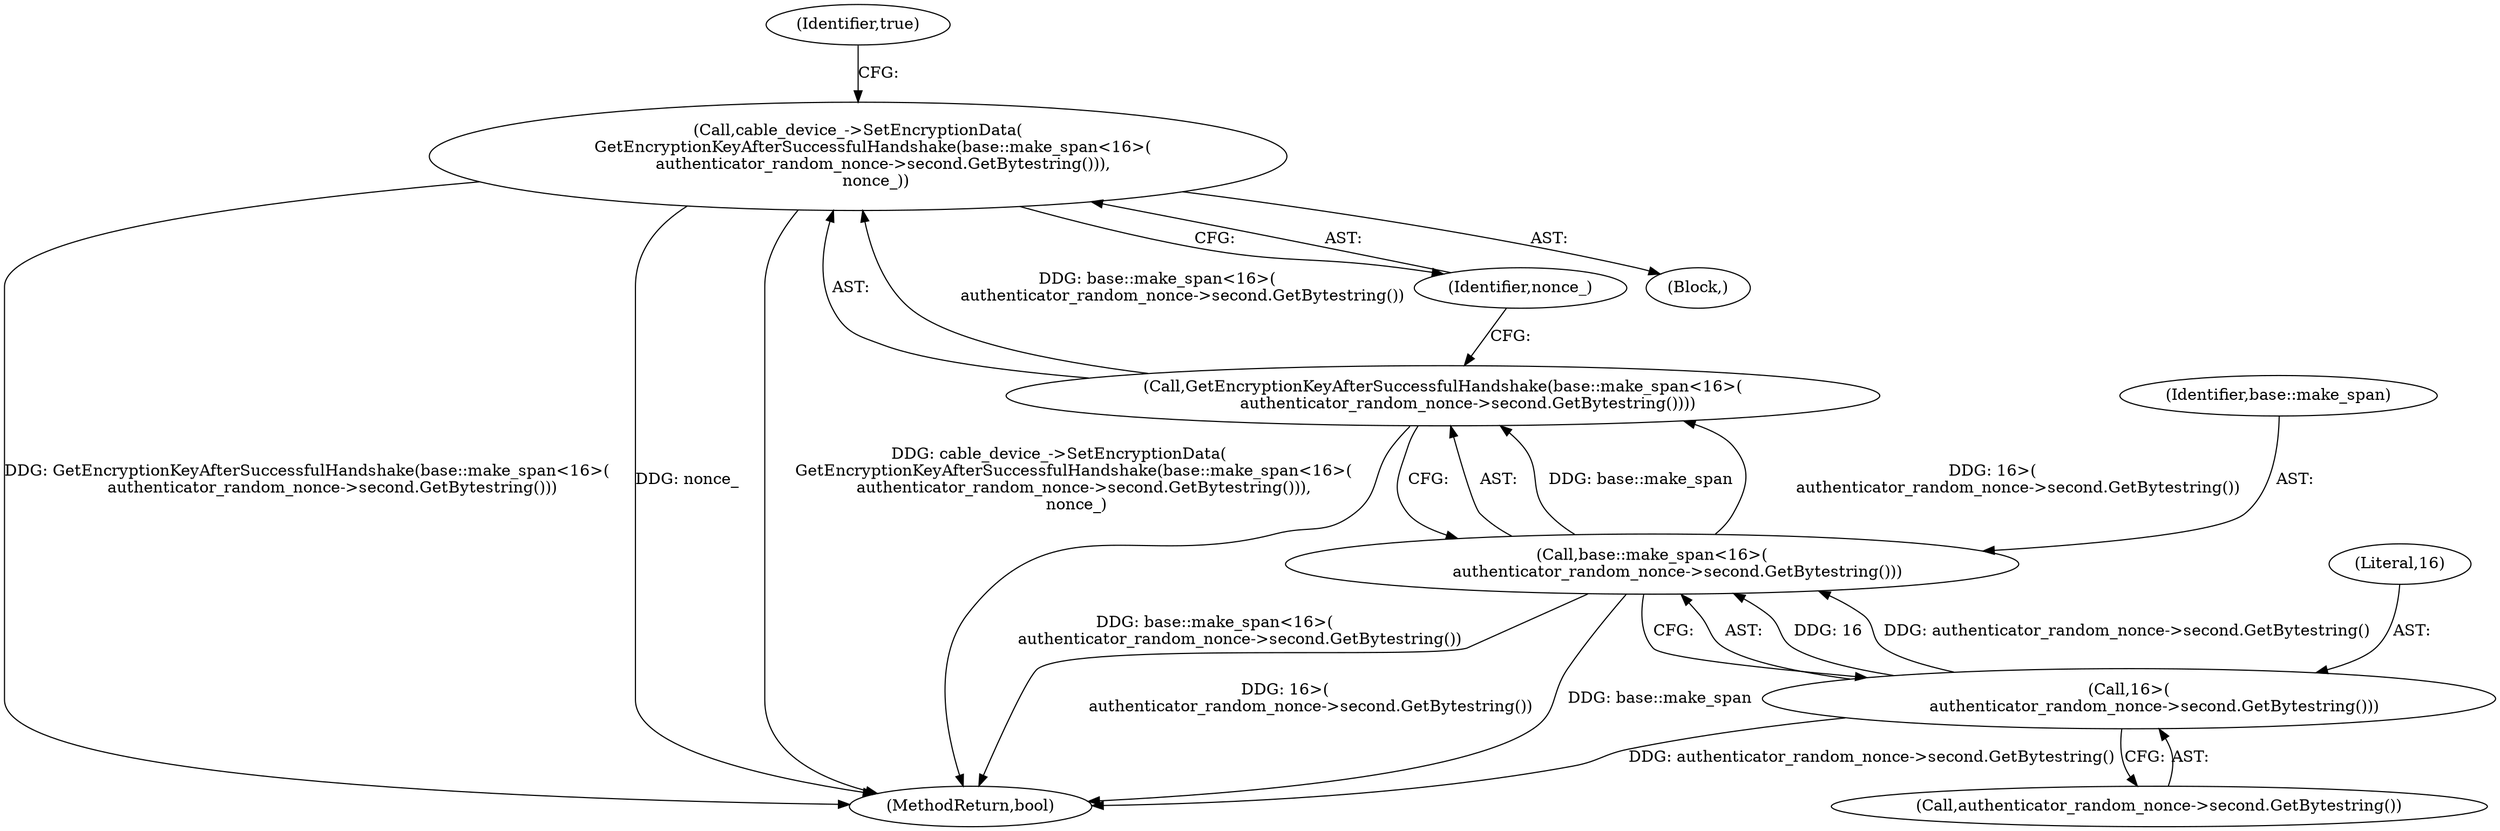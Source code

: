 digraph "0_Chrome_9cfe470d793da6e09b966d435c8fa2ba1625d5fe_0@API" {
"1000193" [label="(Call,cable_device_->SetEncryptionData(\n      GetEncryptionKeyAfterSuccessfulHandshake(base::make_span<16>(\n          authenticator_random_nonce->second.GetBytestring())),\n       nonce_))"];
"1000194" [label="(Call,GetEncryptionKeyAfterSuccessfulHandshake(base::make_span<16>(\n          authenticator_random_nonce->second.GetBytestring())))"];
"1000195" [label="(Call,base::make_span<16>(\n          authenticator_random_nonce->second.GetBytestring()))"];
"1000197" [label="(Call,16>(\n          authenticator_random_nonce->second.GetBytestring()))"];
"1000203" [label="(MethodReturn,bool)"];
"1000199" [label="(Call,authenticator_random_nonce->second.GetBytestring())"];
"1000194" [label="(Call,GetEncryptionKeyAfterSuccessfulHandshake(base::make_span<16>(\n          authenticator_random_nonce->second.GetBytestring())))"];
"1000193" [label="(Call,cable_device_->SetEncryptionData(\n      GetEncryptionKeyAfterSuccessfulHandshake(base::make_span<16>(\n          authenticator_random_nonce->second.GetBytestring())),\n       nonce_))"];
"1000196" [label="(Identifier,base::make_span)"];
"1000200" [label="(Identifier,nonce_)"];
"1000102" [label="(Block,)"];
"1000202" [label="(Identifier,true)"];
"1000197" [label="(Call,16>(\n          authenticator_random_nonce->second.GetBytestring()))"];
"1000198" [label="(Literal,16)"];
"1000195" [label="(Call,base::make_span<16>(\n          authenticator_random_nonce->second.GetBytestring()))"];
"1000193" -> "1000102"  [label="AST: "];
"1000193" -> "1000200"  [label="CFG: "];
"1000194" -> "1000193"  [label="AST: "];
"1000200" -> "1000193"  [label="AST: "];
"1000202" -> "1000193"  [label="CFG: "];
"1000193" -> "1000203"  [label="DDG: GetEncryptionKeyAfterSuccessfulHandshake(base::make_span<16>(\n          authenticator_random_nonce->second.GetBytestring()))"];
"1000193" -> "1000203"  [label="DDG: nonce_"];
"1000193" -> "1000203"  [label="DDG: cable_device_->SetEncryptionData(\n      GetEncryptionKeyAfterSuccessfulHandshake(base::make_span<16>(\n          authenticator_random_nonce->second.GetBytestring())),\n       nonce_)"];
"1000194" -> "1000193"  [label="DDG: base::make_span<16>(\n          authenticator_random_nonce->second.GetBytestring())"];
"1000194" -> "1000195"  [label="CFG: "];
"1000195" -> "1000194"  [label="AST: "];
"1000200" -> "1000194"  [label="CFG: "];
"1000194" -> "1000203"  [label="DDG: base::make_span<16>(\n          authenticator_random_nonce->second.GetBytestring())"];
"1000195" -> "1000194"  [label="DDG: base::make_span"];
"1000195" -> "1000194"  [label="DDG: 16>(\n          authenticator_random_nonce->second.GetBytestring())"];
"1000195" -> "1000197"  [label="CFG: "];
"1000196" -> "1000195"  [label="AST: "];
"1000197" -> "1000195"  [label="AST: "];
"1000195" -> "1000203"  [label="DDG: 16>(\n          authenticator_random_nonce->second.GetBytestring())"];
"1000195" -> "1000203"  [label="DDG: base::make_span"];
"1000197" -> "1000195"  [label="DDG: 16"];
"1000197" -> "1000195"  [label="DDG: authenticator_random_nonce->second.GetBytestring()"];
"1000197" -> "1000199"  [label="CFG: "];
"1000198" -> "1000197"  [label="AST: "];
"1000199" -> "1000197"  [label="AST: "];
"1000197" -> "1000203"  [label="DDG: authenticator_random_nonce->second.GetBytestring()"];
}
